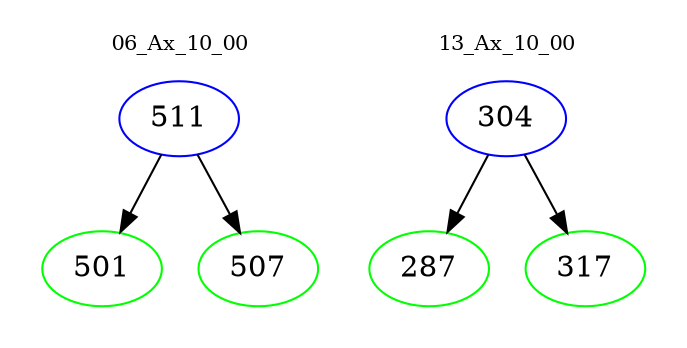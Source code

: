 digraph{
subgraph cluster_0 {
color = white
label = "06_Ax_10_00";
fontsize=10;
T0_511 [label="511", color="blue"]
T0_511 -> T0_501 [color="black"]
T0_501 [label="501", color="green"]
T0_511 -> T0_507 [color="black"]
T0_507 [label="507", color="green"]
}
subgraph cluster_1 {
color = white
label = "13_Ax_10_00";
fontsize=10;
T1_304 [label="304", color="blue"]
T1_304 -> T1_287 [color="black"]
T1_287 [label="287", color="green"]
T1_304 -> T1_317 [color="black"]
T1_317 [label="317", color="green"]
}
}
